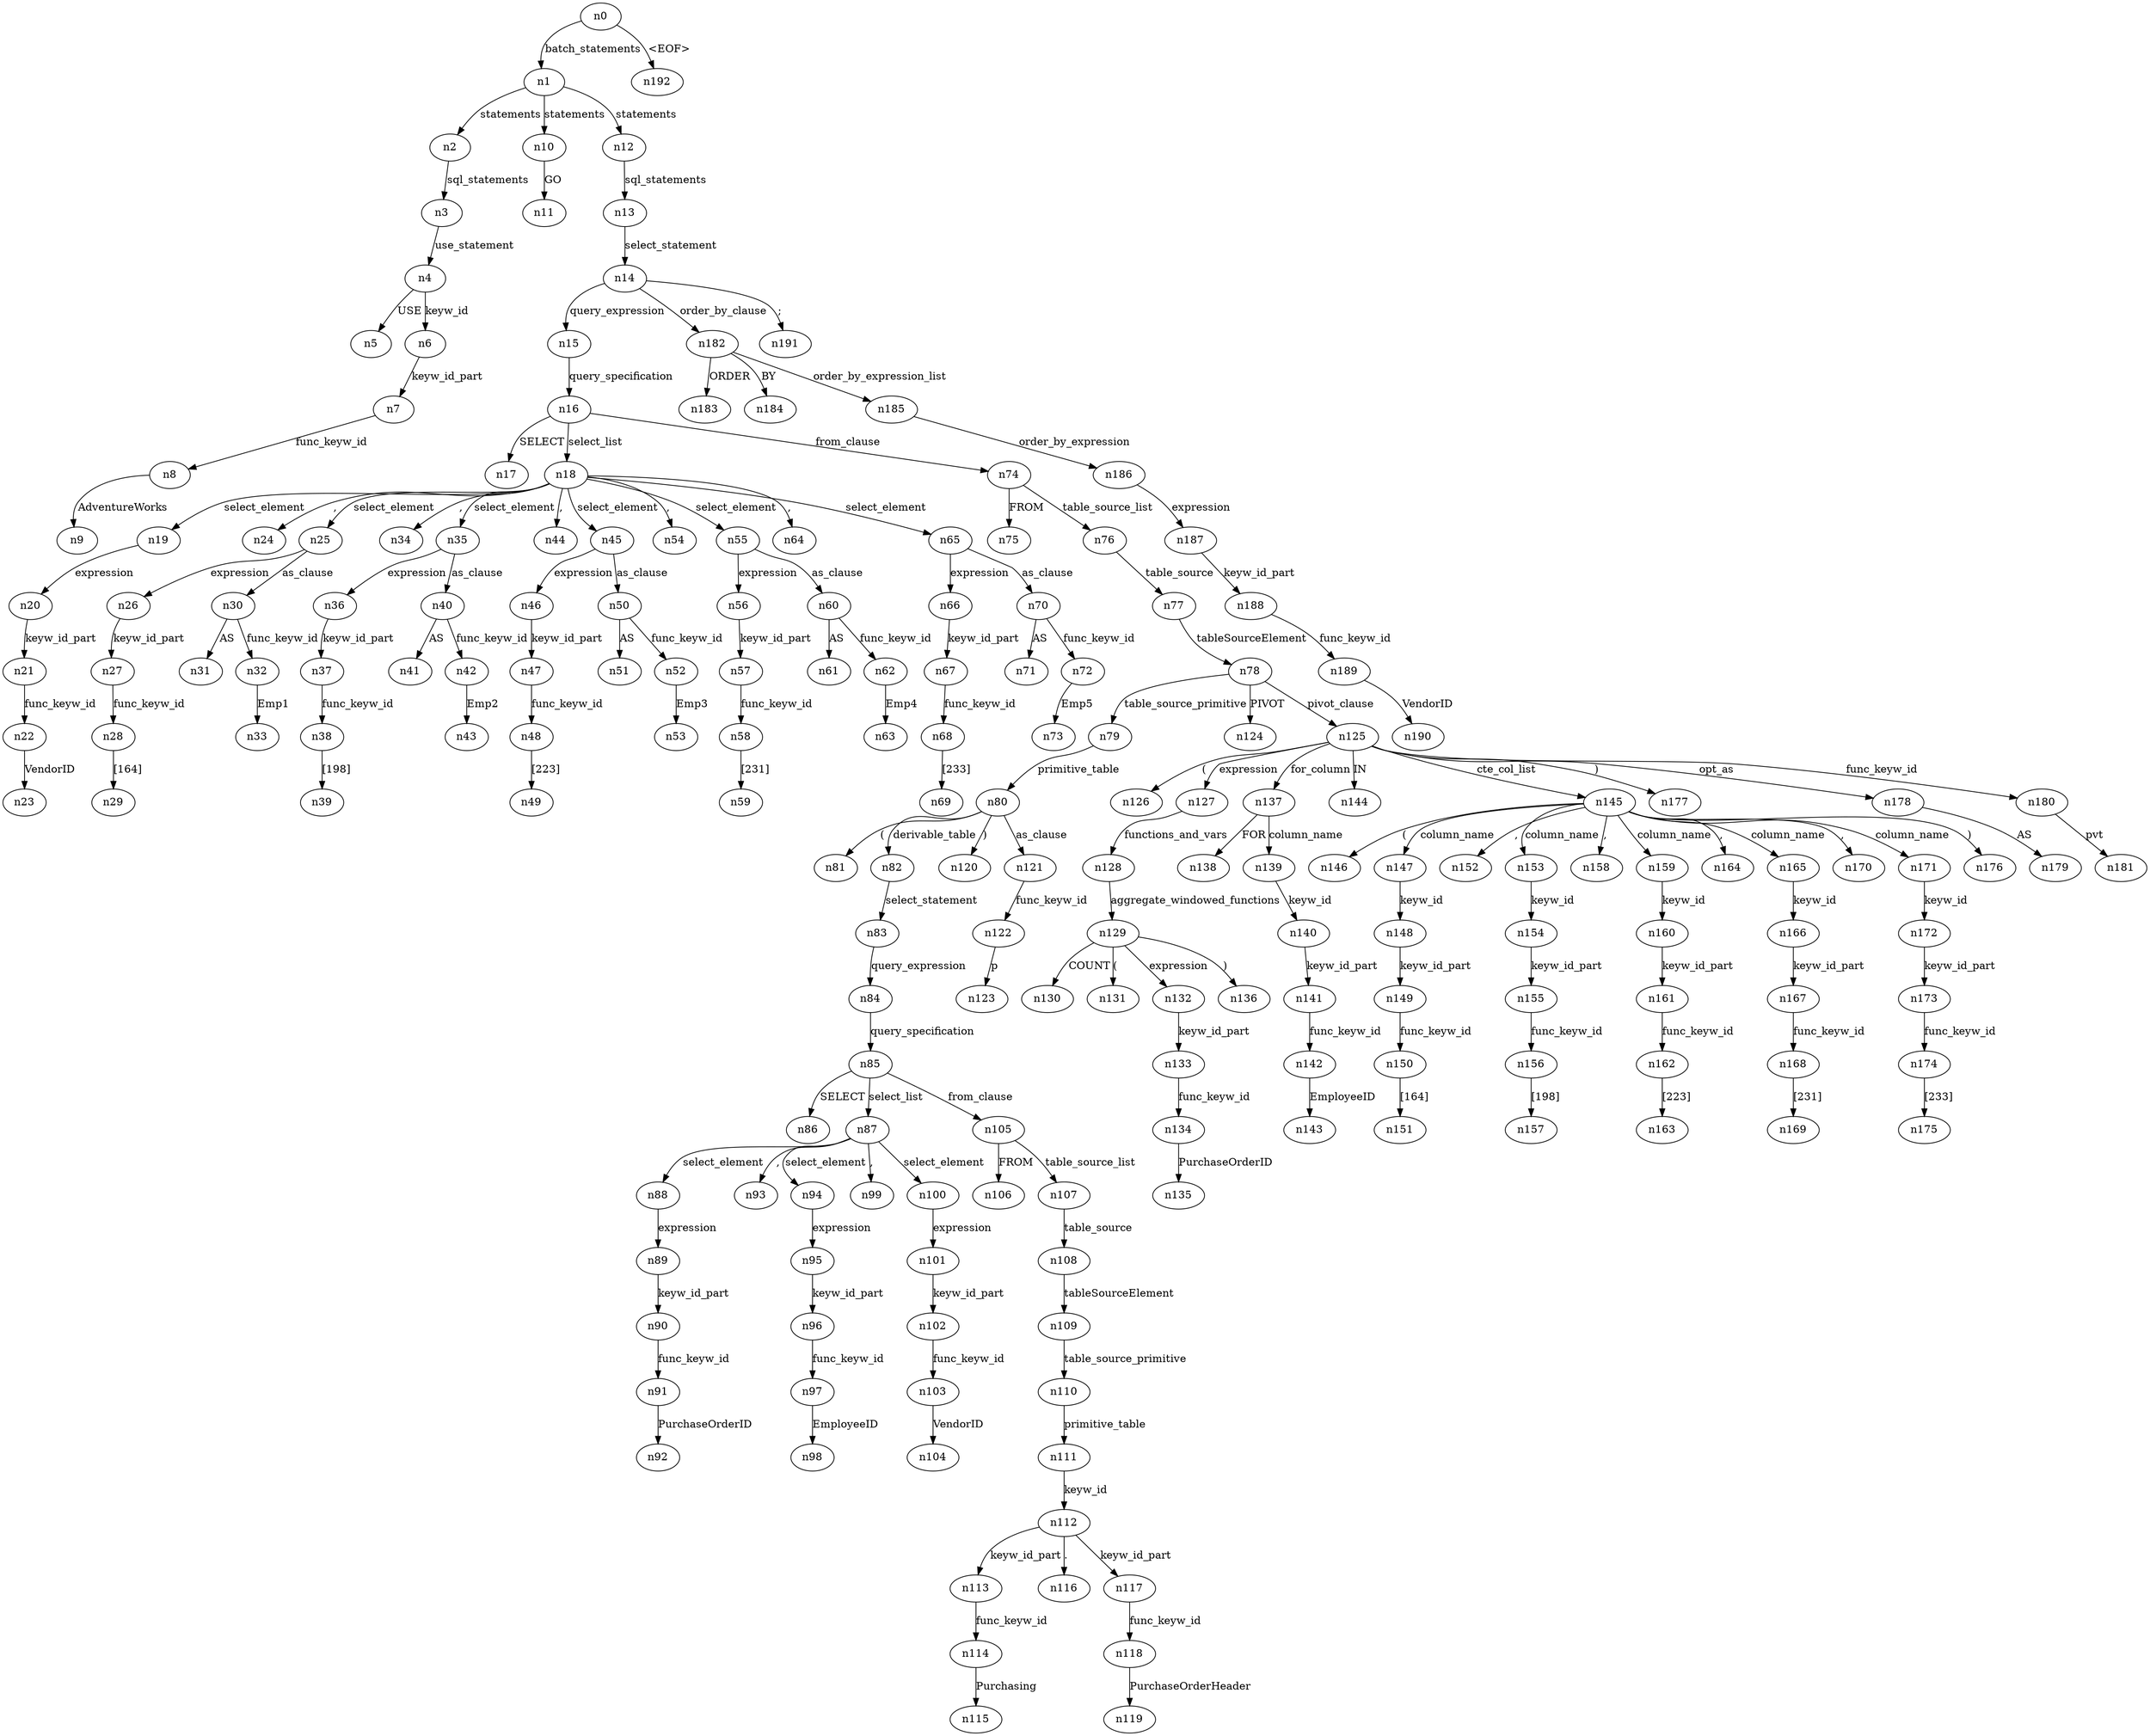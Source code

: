 digraph ParseTree {
  n0 -> n1 [label="batch_statements"];
  n1 -> n2 [label="statements"];
  n2 -> n3 [label="sql_statements"];
  n3 -> n4 [label="use_statement"];
  n4 -> n5 [label="USE"];
  n4 -> n6 [label="keyw_id"];
  n6 -> n7 [label="keyw_id_part"];
  n7 -> n8 [label="func_keyw_id"];
  n8 -> n9 [label="AdventureWorks"];
  n1 -> n10 [label="statements"];
  n10 -> n11 [label="GO"];
  n1 -> n12 [label="statements"];
  n12 -> n13 [label="sql_statements"];
  n13 -> n14 [label="select_statement"];
  n14 -> n15 [label="query_expression"];
  n15 -> n16 [label="query_specification"];
  n16 -> n17 [label="SELECT"];
  n16 -> n18 [label="select_list"];
  n18 -> n19 [label="select_element"];
  n19 -> n20 [label="expression"];
  n20 -> n21 [label="keyw_id_part"];
  n21 -> n22 [label="func_keyw_id"];
  n22 -> n23 [label="VendorID"];
  n18 -> n24 [label=","];
  n18 -> n25 [label="select_element"];
  n25 -> n26 [label="expression"];
  n26 -> n27 [label="keyw_id_part"];
  n27 -> n28 [label="func_keyw_id"];
  n28 -> n29 [label="[164]"];
  n25 -> n30 [label="as_clause"];
  n30 -> n31 [label="AS"];
  n30 -> n32 [label="func_keyw_id"];
  n32 -> n33 [label="Emp1"];
  n18 -> n34 [label=","];
  n18 -> n35 [label="select_element"];
  n35 -> n36 [label="expression"];
  n36 -> n37 [label="keyw_id_part"];
  n37 -> n38 [label="func_keyw_id"];
  n38 -> n39 [label="[198]"];
  n35 -> n40 [label="as_clause"];
  n40 -> n41 [label="AS"];
  n40 -> n42 [label="func_keyw_id"];
  n42 -> n43 [label="Emp2"];
  n18 -> n44 [label=","];
  n18 -> n45 [label="select_element"];
  n45 -> n46 [label="expression"];
  n46 -> n47 [label="keyw_id_part"];
  n47 -> n48 [label="func_keyw_id"];
  n48 -> n49 [label="[223]"];
  n45 -> n50 [label="as_clause"];
  n50 -> n51 [label="AS"];
  n50 -> n52 [label="func_keyw_id"];
  n52 -> n53 [label="Emp3"];
  n18 -> n54 [label=","];
  n18 -> n55 [label="select_element"];
  n55 -> n56 [label="expression"];
  n56 -> n57 [label="keyw_id_part"];
  n57 -> n58 [label="func_keyw_id"];
  n58 -> n59 [label="[231]"];
  n55 -> n60 [label="as_clause"];
  n60 -> n61 [label="AS"];
  n60 -> n62 [label="func_keyw_id"];
  n62 -> n63 [label="Emp4"];
  n18 -> n64 [label=","];
  n18 -> n65 [label="select_element"];
  n65 -> n66 [label="expression"];
  n66 -> n67 [label="keyw_id_part"];
  n67 -> n68 [label="func_keyw_id"];
  n68 -> n69 [label="[233]"];
  n65 -> n70 [label="as_clause"];
  n70 -> n71 [label="AS"];
  n70 -> n72 [label="func_keyw_id"];
  n72 -> n73 [label="Emp5"];
  n16 -> n74 [label="from_clause"];
  n74 -> n75 [label="FROM"];
  n74 -> n76 [label="table_source_list"];
  n76 -> n77 [label="table_source"];
  n77 -> n78 [label="tableSourceElement"];
  n78 -> n79 [label="table_source_primitive"];
  n79 -> n80 [label="primitive_table"];
  n80 -> n81 [label="("];
  n80 -> n82 [label="derivable_table"];
  n82 -> n83 [label="select_statement"];
  n83 -> n84 [label="query_expression"];
  n84 -> n85 [label="query_specification"];
  n85 -> n86 [label="SELECT"];
  n85 -> n87 [label="select_list"];
  n87 -> n88 [label="select_element"];
  n88 -> n89 [label="expression"];
  n89 -> n90 [label="keyw_id_part"];
  n90 -> n91 [label="func_keyw_id"];
  n91 -> n92 [label="PurchaseOrderID"];
  n87 -> n93 [label=","];
  n87 -> n94 [label="select_element"];
  n94 -> n95 [label="expression"];
  n95 -> n96 [label="keyw_id_part"];
  n96 -> n97 [label="func_keyw_id"];
  n97 -> n98 [label="EmployeeID"];
  n87 -> n99 [label=","];
  n87 -> n100 [label="select_element"];
  n100 -> n101 [label="expression"];
  n101 -> n102 [label="keyw_id_part"];
  n102 -> n103 [label="func_keyw_id"];
  n103 -> n104 [label="VendorID"];
  n85 -> n105 [label="from_clause"];
  n105 -> n106 [label="FROM"];
  n105 -> n107 [label="table_source_list"];
  n107 -> n108 [label="table_source"];
  n108 -> n109 [label="tableSourceElement"];
  n109 -> n110 [label="table_source_primitive"];
  n110 -> n111 [label="primitive_table"];
  n111 -> n112 [label="keyw_id"];
  n112 -> n113 [label="keyw_id_part"];
  n113 -> n114 [label="func_keyw_id"];
  n114 -> n115 [label="Purchasing"];
  n112 -> n116 [label="."];
  n112 -> n117 [label="keyw_id_part"];
  n117 -> n118 [label="func_keyw_id"];
  n118 -> n119 [label="PurchaseOrderHeader"];
  n80 -> n120 [label=")"];
  n80 -> n121 [label="as_clause"];
  n121 -> n122 [label="func_keyw_id"];
  n122 -> n123 [label="p"];
  n78 -> n124 [label="PIVOT"];
  n78 -> n125 [label="pivot_clause"];
  n125 -> n126 [label="("];
  n125 -> n127 [label="expression"];
  n127 -> n128 [label="functions_and_vars"];
  n128 -> n129 [label="aggregate_windowed_functions"];
  n129 -> n130 [label="COUNT"];
  n129 -> n131 [label="("];
  n129 -> n132 [label="expression"];
  n132 -> n133 [label="keyw_id_part"];
  n133 -> n134 [label="func_keyw_id"];
  n134 -> n135 [label="PurchaseOrderID"];
  n129 -> n136 [label=")"];
  n125 -> n137 [label="for_column"];
  n137 -> n138 [label="FOR"];
  n137 -> n139 [label="column_name"];
  n139 -> n140 [label="keyw_id"];
  n140 -> n141 [label="keyw_id_part"];
  n141 -> n142 [label="func_keyw_id"];
  n142 -> n143 [label="EmployeeID"];
  n125 -> n144 [label="IN"];
  n125 -> n145 [label="cte_col_list"];
  n145 -> n146 [label="("];
  n145 -> n147 [label="column_name"];
  n147 -> n148 [label="keyw_id"];
  n148 -> n149 [label="keyw_id_part"];
  n149 -> n150 [label="func_keyw_id"];
  n150 -> n151 [label="[164]"];
  n145 -> n152 [label=","];
  n145 -> n153 [label="column_name"];
  n153 -> n154 [label="keyw_id"];
  n154 -> n155 [label="keyw_id_part"];
  n155 -> n156 [label="func_keyw_id"];
  n156 -> n157 [label="[198]"];
  n145 -> n158 [label=","];
  n145 -> n159 [label="column_name"];
  n159 -> n160 [label="keyw_id"];
  n160 -> n161 [label="keyw_id_part"];
  n161 -> n162 [label="func_keyw_id"];
  n162 -> n163 [label="[223]"];
  n145 -> n164 [label=","];
  n145 -> n165 [label="column_name"];
  n165 -> n166 [label="keyw_id"];
  n166 -> n167 [label="keyw_id_part"];
  n167 -> n168 [label="func_keyw_id"];
  n168 -> n169 [label="[231]"];
  n145 -> n170 [label=","];
  n145 -> n171 [label="column_name"];
  n171 -> n172 [label="keyw_id"];
  n172 -> n173 [label="keyw_id_part"];
  n173 -> n174 [label="func_keyw_id"];
  n174 -> n175 [label="[233]"];
  n145 -> n176 [label=")"];
  n125 -> n177 [label=")"];
  n125 -> n178 [label="opt_as"];
  n178 -> n179 [label="AS"];
  n125 -> n180 [label="func_keyw_id"];
  n180 -> n181 [label="pvt"];
  n14 -> n182 [label="order_by_clause"];
  n182 -> n183 [label="ORDER"];
  n182 -> n184 [label="BY"];
  n182 -> n185 [label="order_by_expression_list"];
  n185 -> n186 [label="order_by_expression"];
  n186 -> n187 [label="expression"];
  n187 -> n188 [label="keyw_id_part"];
  n188 -> n189 [label="func_keyw_id"];
  n189 -> n190 [label="VendorID"];
  n14 -> n191 [label=";"];
  n0 -> n192 [label="<EOF>"];
}
